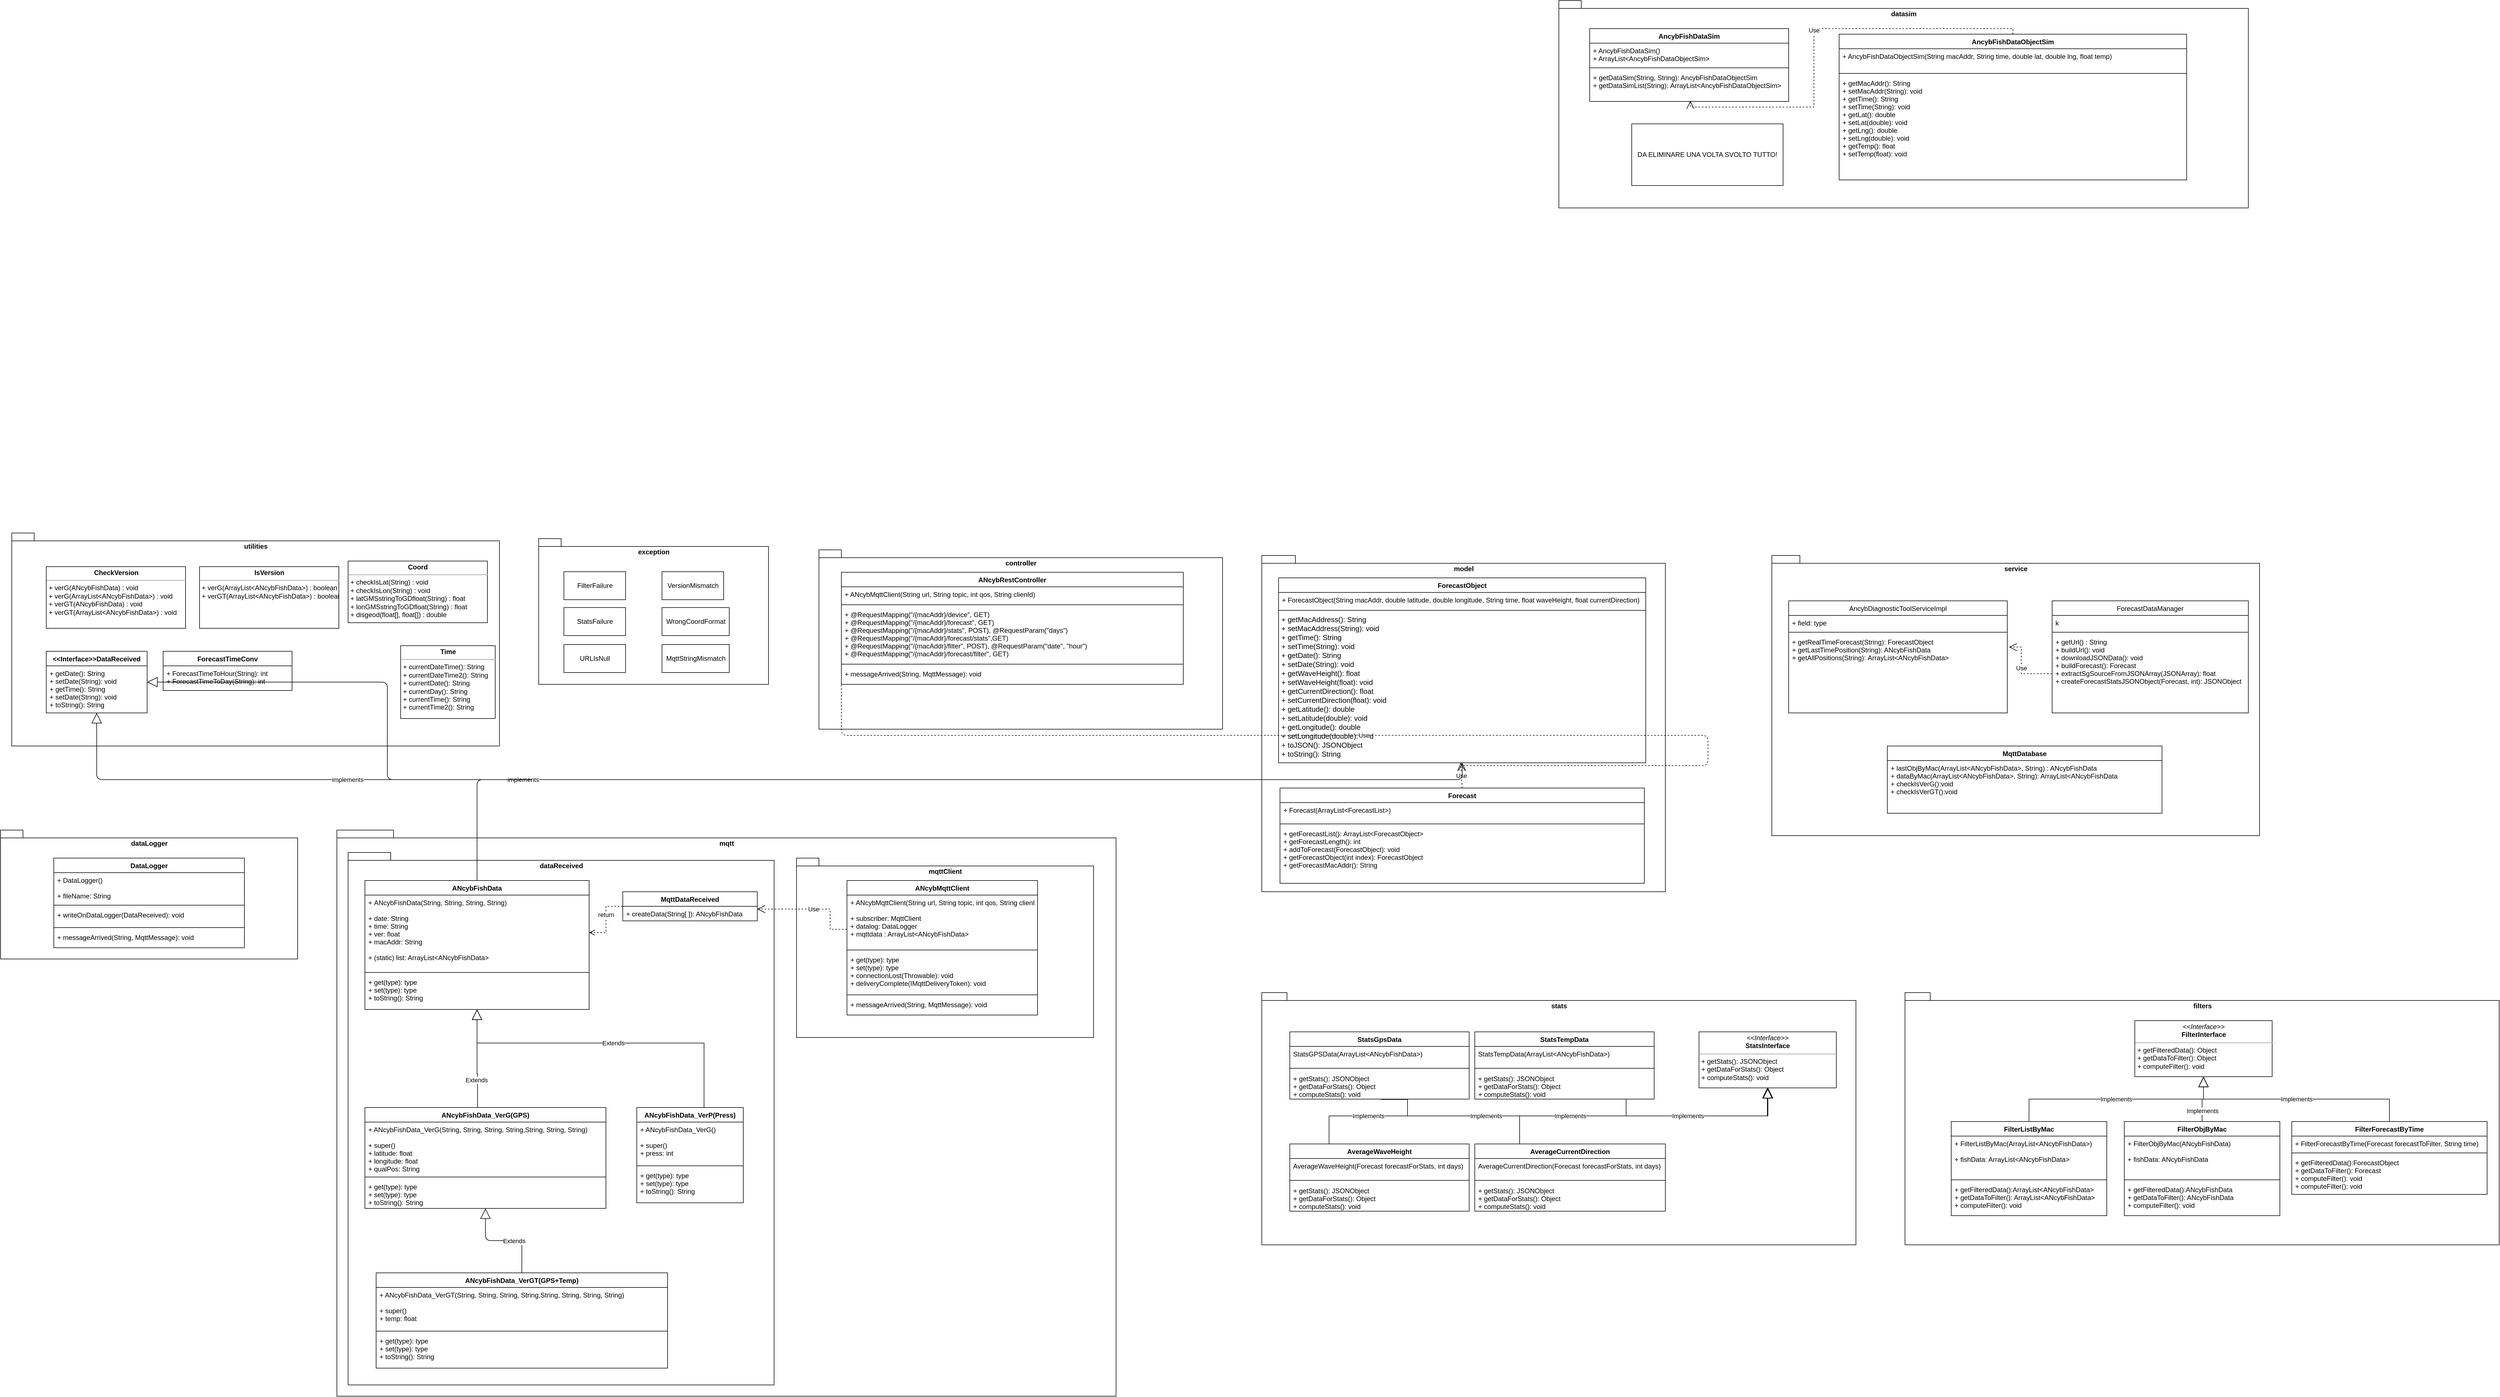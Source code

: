 <mxfile version="16.0.2" type="device"><diagram id="C5RBs43oDa-KdzZeNtuy" name="Page-1"><mxGraphModel dx="5112" dy="4218" grid="1" gridSize="10" guides="1" tooltips="1" connect="1" arrows="1" fold="1" page="1" pageScale="1" pageWidth="2336" pageHeight="1654" math="0" shadow="0"><root><mxCell id="WIyWlLk6GJQsqaUBKTNV-0"/><mxCell id="WIyWlLk6GJQsqaUBKTNV-1" parent="WIyWlLk6GJQsqaUBKTNV-0"/><mxCell id="9TTTzWUSUJf_JjZ-lox_-0" value="mqtt" style="shape=folder;fontStyle=1;spacingTop=10;tabWidth=40;tabHeight=14;tabPosition=left;html=1;align=center;verticalAlign=top;" vertex="1" parent="WIyWlLk6GJQsqaUBKTNV-1"><mxGeometry x="650" y="570" width="1390" height="1010" as="geometry"/></mxCell><mxCell id="3BHlE7sxE0ALU3HnH_fy-0" value="utilities" style="shape=folder;fontStyle=1;spacingTop=10;tabWidth=40;tabHeight=14;tabPosition=left;html=1;align=center;verticalAlign=top;" parent="WIyWlLk6GJQsqaUBKTNV-1" vertex="1"><mxGeometry x="70" y="40" width="870" height="380" as="geometry"/></mxCell><mxCell id="3BHlE7sxE0ALU3HnH_fy-8" value="dataReceived" style="shape=folder;fontStyle=1;spacingTop=10;tabWidth=40;tabHeight=14;tabPosition=left;html=1;align=center;verticalAlign=top;" parent="WIyWlLk6GJQsqaUBKTNV-1" vertex="1"><mxGeometry x="670" y="610" width="760" height="950" as="geometry"/></mxCell><mxCell id="3BHlE7sxE0ALU3HnH_fy-9" value="ANcybFishData_VerG(GPS)" style="swimlane;fontStyle=1;align=center;verticalAlign=top;childLayout=stackLayout;horizontal=1;startSize=26;horizontalStack=0;resizeParent=1;resizeParentMax=0;resizeLast=0;collapsible=1;marginBottom=0;" parent="WIyWlLk6GJQsqaUBKTNV-1" vertex="1"><mxGeometry x="700" y="1065" width="430" height="180" as="geometry"/></mxCell><mxCell id="3BHlE7sxE0ALU3HnH_fy-10" value="+ ANcybFishData_VerG(String, String, String, String,String, String, String)&#10;&#10;+ super()&#10;+ latitude: float&#10;+ longitude: float&#10;+ qualPos: String" style="text;strokeColor=none;fillColor=none;align=left;verticalAlign=top;spacingLeft=4;spacingRight=4;overflow=hidden;rotatable=0;points=[[0,0.5],[1,0.5]];portConstraint=eastwest;" parent="3BHlE7sxE0ALU3HnH_fy-9" vertex="1"><mxGeometry y="26" width="430" height="94" as="geometry"/></mxCell><mxCell id="3BHlE7sxE0ALU3HnH_fy-11" value="" style="line;strokeWidth=1;fillColor=none;align=left;verticalAlign=middle;spacingTop=-1;spacingLeft=3;spacingRight=3;rotatable=0;labelPosition=right;points=[];portConstraint=eastwest;" parent="3BHlE7sxE0ALU3HnH_fy-9" vertex="1"><mxGeometry y="120" width="430" height="8" as="geometry"/></mxCell><mxCell id="3BHlE7sxE0ALU3HnH_fy-12" value="+ get(type): type&#10;+ set(type): type&#10;+ toString(): String" style="text;strokeColor=none;fillColor=none;align=left;verticalAlign=top;spacingLeft=4;spacingRight=4;overflow=hidden;rotatable=0;points=[[0,0.5],[1,0.5]];portConstraint=eastwest;" parent="3BHlE7sxE0ALU3HnH_fy-9" vertex="1"><mxGeometry y="128" width="430" height="52" as="geometry"/></mxCell><mxCell id="3BHlE7sxE0ALU3HnH_fy-20" value="Extends" style="endArrow=block;endSize=16;endFill=0;html=1;rounded=0;exitX=0.5;exitY=0;exitDx=0;exitDy=0;edgeStyle=orthogonalEdgeStyle;" parent="WIyWlLk6GJQsqaUBKTNV-1" source="3BHlE7sxE0ALU3HnH_fy-9" target="3BHlE7sxE0ALU3HnH_fy-15" edge="1"><mxGeometry x="-0.337" y="2" width="160" relative="1" as="geometry"><mxPoint x="960" y="830" as="sourcePoint"/><mxPoint x="1120" y="830" as="targetPoint"/><mxPoint as="offset"/><Array as="points"><mxPoint x="901" y="1005"/><mxPoint x="900" y="1005"/></Array></mxGeometry></mxCell><mxCell id="3BHlE7sxE0ALU3HnH_fy-21" value="ANcybFishData_VerP(Press)" style="swimlane;fontStyle=1;align=center;verticalAlign=top;childLayout=stackLayout;horizontal=1;startSize=26;horizontalStack=0;resizeParent=1;resizeParentMax=0;resizeLast=0;collapsible=1;marginBottom=0;" parent="WIyWlLk6GJQsqaUBKTNV-1" vertex="1"><mxGeometry x="1185" y="1065" width="190" height="170" as="geometry"/></mxCell><mxCell id="3BHlE7sxE0ALU3HnH_fy-22" value="+ ANcybFishData_VerG()&#10;&#10;+ super()&#10;+ press: int" style="text;strokeColor=none;fillColor=none;align=left;verticalAlign=top;spacingLeft=4;spacingRight=4;overflow=hidden;rotatable=0;points=[[0,0.5],[1,0.5]];portConstraint=eastwest;" parent="3BHlE7sxE0ALU3HnH_fy-21" vertex="1"><mxGeometry y="26" width="190" height="74" as="geometry"/></mxCell><mxCell id="3BHlE7sxE0ALU3HnH_fy-23" value="" style="line;strokeWidth=1;fillColor=none;align=left;verticalAlign=middle;spacingTop=-1;spacingLeft=3;spacingRight=3;rotatable=0;labelPosition=right;points=[];portConstraint=eastwest;" parent="3BHlE7sxE0ALU3HnH_fy-21" vertex="1"><mxGeometry y="100" width="190" height="8" as="geometry"/></mxCell><mxCell id="3BHlE7sxE0ALU3HnH_fy-24" value="+ get(type): type&#10;+ set(type): type&#10;+ toString(): String" style="text;strokeColor=none;fillColor=none;align=left;verticalAlign=top;spacingLeft=4;spacingRight=4;overflow=hidden;rotatable=0;points=[[0,0.5],[1,0.5]];portConstraint=eastwest;" parent="3BHlE7sxE0ALU3HnH_fy-21" vertex="1"><mxGeometry y="108" width="190" height="62" as="geometry"/></mxCell><mxCell id="3BHlE7sxE0ALU3HnH_fy-26" value="mqttClient" style="shape=folder;fontStyle=1;spacingTop=10;tabWidth=40;tabHeight=14;tabPosition=left;html=1;align=center;verticalAlign=top;" parent="WIyWlLk6GJQsqaUBKTNV-1" vertex="1"><mxGeometry x="1470" y="620" width="530" height="320" as="geometry"/></mxCell><mxCell id="3BHlE7sxE0ALU3HnH_fy-27" value="ANcybMqttClient" style="swimlane;fontStyle=1;align=center;verticalAlign=top;childLayout=stackLayout;horizontal=1;startSize=26;horizontalStack=0;resizeParent=1;resizeParentMax=0;resizeLast=0;collapsible=1;marginBottom=0;" parent="WIyWlLk6GJQsqaUBKTNV-1" vertex="1"><mxGeometry x="1560" y="660" width="340" height="240" as="geometry"/></mxCell><mxCell id="3BHlE7sxE0ALU3HnH_fy-91" value="+ ANcybMqttClient(String url, String topic, int qos, String clienId)" style="text;strokeColor=none;fillColor=none;align=left;verticalAlign=top;spacingLeft=4;spacingRight=4;overflow=hidden;rotatable=0;points=[[0,0.5],[1,0.5]];portConstraint=eastwest;" parent="3BHlE7sxE0ALU3HnH_fy-27" vertex="1"><mxGeometry y="26" width="340" height="28" as="geometry"/></mxCell><mxCell id="3BHlE7sxE0ALU3HnH_fy-28" value="+ subscriber: MqttClient&#10;+ datalog: DataLogger&#10;+ mqttdata : ArrayList&lt;ANcybFishData&gt;" style="text;strokeColor=none;fillColor=none;align=left;verticalAlign=top;spacingLeft=4;spacingRight=4;overflow=hidden;rotatable=0;points=[[0,0.5],[1,0.5]];portConstraint=eastwest;" parent="3BHlE7sxE0ALU3HnH_fy-27" vertex="1"><mxGeometry y="54" width="340" height="66" as="geometry"/></mxCell><mxCell id="3BHlE7sxE0ALU3HnH_fy-29" value="" style="line;strokeWidth=1;fillColor=none;align=left;verticalAlign=middle;spacingTop=-1;spacingLeft=3;spacingRight=3;rotatable=0;labelPosition=right;points=[];portConstraint=eastwest;" parent="3BHlE7sxE0ALU3HnH_fy-27" vertex="1"><mxGeometry y="120" width="340" height="8" as="geometry"/></mxCell><mxCell id="3BHlE7sxE0ALU3HnH_fy-30" value="+ get(type): type&#10;+ set(type): type&#10;+ connectionLost(Throwable): void&#10;+ deliveryComplete(IMqttDeliveryToken): void" style="text;strokeColor=none;fillColor=none;align=left;verticalAlign=top;spacingLeft=4;spacingRight=4;overflow=hidden;rotatable=0;points=[[0,0.5],[1,0.5]];portConstraint=eastwest;" parent="3BHlE7sxE0ALU3HnH_fy-27" vertex="1"><mxGeometry y="128" width="340" height="72" as="geometry"/></mxCell><mxCell id="3BHlE7sxE0ALU3HnH_fy-89" value="" style="line;strokeWidth=1;fillColor=none;align=left;verticalAlign=middle;spacingTop=-1;spacingLeft=3;spacingRight=3;rotatable=0;labelPosition=right;points=[];portConstraint=eastwest;" parent="3BHlE7sxE0ALU3HnH_fy-27" vertex="1"><mxGeometry y="200" width="340" height="8" as="geometry"/></mxCell><mxCell id="3BHlE7sxE0ALU3HnH_fy-88" value="+ messageArrived(String, MqttMessage): void" style="text;strokeColor=none;fillColor=none;align=left;verticalAlign=top;spacingLeft=4;spacingRight=4;overflow=hidden;rotatable=0;points=[[0,0.5],[1,0.5]];portConstraint=eastwest;" parent="3BHlE7sxE0ALU3HnH_fy-27" vertex="1"><mxGeometry y="208" width="340" height="32" as="geometry"/></mxCell><mxCell id="3BHlE7sxE0ALU3HnH_fy-41" value="Extends" style="endArrow=block;endSize=16;endFill=0;html=1;rounded=0;exitX=0.5;exitY=0;exitDx=0;exitDy=0;edgeStyle=orthogonalEdgeStyle;jumpStyle=none;" parent="WIyWlLk6GJQsqaUBKTNV-1" source="3BHlE7sxE0ALU3HnH_fy-21" target="3BHlE7sxE0ALU3HnH_fy-15" edge="1"><mxGeometry width="160" relative="1" as="geometry"><mxPoint x="780" y="880" as="sourcePoint"/><mxPoint x="770" y="700" as="targetPoint"/><mxPoint as="offset"/><Array as="points"><mxPoint x="1305" y="950"/><mxPoint x="900" y="950"/></Array></mxGeometry></mxCell><mxCell id="3BHlE7sxE0ALU3HnH_fy-51" value="MqttDataReceived" style="swimlane;fontStyle=1;align=center;verticalAlign=top;childLayout=stackLayout;horizontal=1;startSize=26;horizontalStack=0;resizeParent=1;resizeParentMax=0;resizeLast=0;collapsible=1;marginBottom=0;" parent="WIyWlLk6GJQsqaUBKTNV-1" vertex="1"><mxGeometry x="1160" y="680" width="240" height="52" as="geometry"/></mxCell><mxCell id="3BHlE7sxE0ALU3HnH_fy-54" value="+ createData(String[ ]): ANcybFishData" style="text;strokeColor=none;fillColor=none;align=left;verticalAlign=top;spacingLeft=4;spacingRight=4;overflow=hidden;rotatable=0;points=[[0,0.5],[1,0.5]];portConstraint=eastwest;" parent="3BHlE7sxE0ALU3HnH_fy-51" vertex="1"><mxGeometry y="26" width="240" height="26" as="geometry"/></mxCell><mxCell id="3BHlE7sxE0ALU3HnH_fy-64" value="return" style="html=1;verticalAlign=bottom;endArrow=open;dashed=1;endSize=8;rounded=0;jumpStyle=none;exitX=0;exitY=0.5;exitDx=0;exitDy=0;edgeStyle=orthogonalEdgeStyle;entryX=1;entryY=0.5;entryDx=0;entryDy=0;" parent="WIyWlLk6GJQsqaUBKTNV-1" source="3BHlE7sxE0ALU3HnH_fy-51" target="3BHlE7sxE0ALU3HnH_fy-16" edge="1"><mxGeometry relative="1" as="geometry"><mxPoint x="1150" y="738" as="sourcePoint"/><mxPoint x="960" y="1060" as="targetPoint"/></mxGeometry></mxCell><mxCell id="3BHlE7sxE0ALU3HnH_fy-66" value="Use" style="endArrow=open;endSize=12;dashed=1;html=1;rounded=0;jumpStyle=none;exitX=0;exitY=0.5;exitDx=0;exitDy=0;edgeStyle=orthogonalEdgeStyle;" parent="WIyWlLk6GJQsqaUBKTNV-1" source="3BHlE7sxE0ALU3HnH_fy-28" target="3BHlE7sxE0ALU3HnH_fy-51" edge="1"><mxGeometry x="-0.02" width="160" relative="1" as="geometry"><mxPoint x="1320" y="780" as="sourcePoint"/><mxPoint x="1540" y="710" as="targetPoint"/><Array as="points"><mxPoint x="1530" y="747"/><mxPoint x="1530" y="711"/></Array><mxPoint as="offset"/></mxGeometry></mxCell><mxCell id="3BHlE7sxE0ALU3HnH_fy-90" value="dataLogger" style="shape=folder;fontStyle=1;spacingTop=10;tabWidth=40;tabHeight=14;tabPosition=left;html=1;align=center;verticalAlign=top;" parent="WIyWlLk6GJQsqaUBKTNV-1" vertex="1"><mxGeometry x="50" y="570" width="530" height="230" as="geometry"/></mxCell><mxCell id="3BHlE7sxE0ALU3HnH_fy-95" value="exception" style="shape=folder;fontStyle=1;spacingTop=10;tabWidth=40;tabHeight=14;tabPosition=left;html=1;align=center;verticalAlign=top;" parent="WIyWlLk6GJQsqaUBKTNV-1" vertex="1"><mxGeometry x="1010" y="50" width="410" height="260" as="geometry"/></mxCell><mxCell id="3BHlE7sxE0ALU3HnH_fy-96" value="DataLogger" style="swimlane;fontStyle=1;align=center;verticalAlign=top;childLayout=stackLayout;horizontal=1;startSize=26;horizontalStack=0;resizeParent=1;resizeParentMax=0;resizeLast=0;collapsible=1;marginBottom=0;" parent="WIyWlLk6GJQsqaUBKTNV-1" vertex="1"><mxGeometry x="145" y="620" width="340" height="160" as="geometry"/></mxCell><mxCell id="3BHlE7sxE0ALU3HnH_fy-97" value="+ DataLogger()&#10;&#10;+ fileName: String" style="text;strokeColor=none;fillColor=none;align=left;verticalAlign=top;spacingLeft=4;spacingRight=4;overflow=hidden;rotatable=0;points=[[0,0.5],[1,0.5]];portConstraint=eastwest;" parent="3BHlE7sxE0ALU3HnH_fy-96" vertex="1"><mxGeometry y="26" width="340" height="54" as="geometry"/></mxCell><mxCell id="3BHlE7sxE0ALU3HnH_fy-103" value="" style="line;strokeWidth=1;fillColor=none;align=left;verticalAlign=middle;spacingTop=-1;spacingLeft=3;spacingRight=3;rotatable=0;labelPosition=right;points=[];portConstraint=eastwest;" parent="3BHlE7sxE0ALU3HnH_fy-96" vertex="1"><mxGeometry y="80" width="340" height="8" as="geometry"/></mxCell><mxCell id="3BHlE7sxE0ALU3HnH_fy-100" value="+ writeOnDataLogger(DataReceived): void" style="text;strokeColor=none;fillColor=none;align=left;verticalAlign=top;spacingLeft=4;spacingRight=4;overflow=hidden;rotatable=0;points=[[0,0.5],[1,0.5]];portConstraint=eastwest;" parent="3BHlE7sxE0ALU3HnH_fy-96" vertex="1"><mxGeometry y="88" width="340" height="32" as="geometry"/></mxCell><mxCell id="3BHlE7sxE0ALU3HnH_fy-101" value="" style="line;strokeWidth=1;fillColor=none;align=left;verticalAlign=middle;spacingTop=-1;spacingLeft=3;spacingRight=3;rotatable=0;labelPosition=right;points=[];portConstraint=eastwest;" parent="3BHlE7sxE0ALU3HnH_fy-96" vertex="1"><mxGeometry y="120" width="340" height="8" as="geometry"/></mxCell><mxCell id="3BHlE7sxE0ALU3HnH_fy-102" value="+ messageArrived(String, MqttMessage): void" style="text;strokeColor=none;fillColor=none;align=left;verticalAlign=top;spacingLeft=4;spacingRight=4;overflow=hidden;rotatable=0;points=[[0,0.5],[1,0.5]];portConstraint=eastwest;" parent="3BHlE7sxE0ALU3HnH_fy-96" vertex="1"><mxGeometry y="128" width="340" height="32" as="geometry"/></mxCell><mxCell id="3BHlE7sxE0ALU3HnH_fy-113" value="controller" style="shape=folder;fontStyle=1;spacingTop=10;tabWidth=40;tabHeight=14;tabPosition=left;html=1;align=center;verticalAlign=top;" parent="WIyWlLk6GJQsqaUBKTNV-1" vertex="1"><mxGeometry x="1510" y="70" width="720" height="320" as="geometry"/></mxCell><mxCell id="3BHlE7sxE0ALU3HnH_fy-114" value="model" style="shape=folder;fontStyle=1;spacingTop=10;tabWidth=40;tabHeight=14;tabPosition=left;html=1;align=center;verticalAlign=top;" parent="WIyWlLk6GJQsqaUBKTNV-1" vertex="1"><mxGeometry x="2300" y="80" width="720" height="600" as="geometry"/></mxCell><mxCell id="3BHlE7sxE0ALU3HnH_fy-36" value="ANcybFishData_VerGT(GPS+Temp)" style="swimlane;fontStyle=1;align=center;verticalAlign=top;childLayout=stackLayout;horizontal=1;startSize=26;horizontalStack=0;resizeParent=1;resizeParentMax=0;resizeLast=0;collapsible=1;marginBottom=0;" parent="WIyWlLk6GJQsqaUBKTNV-1" vertex="1"><mxGeometry x="720" y="1360" width="520" height="170" as="geometry"/></mxCell><mxCell id="3BHlE7sxE0ALU3HnH_fy-37" value="+ ANcybFishData_VerGT(String, String, String, String,String, String, String, String)&#10;&#10;+ super()&#10;+ temp: float" style="text;strokeColor=none;fillColor=none;align=left;verticalAlign=top;spacingLeft=4;spacingRight=4;overflow=hidden;rotatable=0;points=[[0,0.5],[1,0.5]];portConstraint=eastwest;" parent="3BHlE7sxE0ALU3HnH_fy-36" vertex="1"><mxGeometry y="26" width="520" height="74" as="geometry"/></mxCell><mxCell id="3BHlE7sxE0ALU3HnH_fy-38" value="" style="line;strokeWidth=1;fillColor=none;align=left;verticalAlign=middle;spacingTop=-1;spacingLeft=3;spacingRight=3;rotatable=0;labelPosition=right;points=[];portConstraint=eastwest;" parent="3BHlE7sxE0ALU3HnH_fy-36" vertex="1"><mxGeometry y="100" width="520" height="8" as="geometry"/></mxCell><mxCell id="3BHlE7sxE0ALU3HnH_fy-39" value="+ get(type): type&#10;+ set(type): type&#10;+ toString(): String" style="text;strokeColor=none;fillColor=none;align=left;verticalAlign=top;spacingLeft=4;spacingRight=4;overflow=hidden;rotatable=0;points=[[0,0.5],[1,0.5]];portConstraint=eastwest;" parent="3BHlE7sxE0ALU3HnH_fy-36" vertex="1"><mxGeometry y="108" width="520" height="62" as="geometry"/></mxCell><mxCell id="isNRoNqo-K9MIMpgRt4Y-5" value="Extends" style="endArrow=block;endSize=16;endFill=0;html=1;rounded=1;sketch=0;exitX=0.5;exitY=0;exitDx=0;exitDy=0;edgeStyle=orthogonalEdgeStyle;" parent="WIyWlLk6GJQsqaUBKTNV-1" source="3BHlE7sxE0ALU3HnH_fy-36" target="3BHlE7sxE0ALU3HnH_fy-9" edge="1"><mxGeometry x="-0.2" width="160" relative="1" as="geometry"><mxPoint x="1250" y="1440" as="sourcePoint"/><mxPoint x="780" y="1320" as="targetPoint"/><mxPoint as="offset"/></mxGeometry></mxCell><mxCell id="isNRoNqo-K9MIMpgRt4Y-6" value="ANcybRestController" style="swimlane;fontStyle=1;align=center;verticalAlign=top;childLayout=stackLayout;horizontal=1;startSize=26;horizontalStack=0;resizeParent=1;resizeParentMax=0;resizeLast=0;collapsible=1;marginBottom=0;" parent="WIyWlLk6GJQsqaUBKTNV-1" vertex="1"><mxGeometry x="1550" y="110" width="610" height="200" as="geometry"/></mxCell><mxCell id="isNRoNqo-K9MIMpgRt4Y-7" value="+ ANcybMqttClient(String url, String topic, int qos, String clienId)" style="text;strokeColor=none;fillColor=none;align=left;verticalAlign=top;spacingLeft=4;spacingRight=4;overflow=hidden;rotatable=0;points=[[0,0.5],[1,0.5]];portConstraint=eastwest;" parent="isNRoNqo-K9MIMpgRt4Y-6" vertex="1"><mxGeometry y="26" width="610" height="28" as="geometry"/></mxCell><mxCell id="isNRoNqo-K9MIMpgRt4Y-9" value="" style="line;strokeWidth=1;fillColor=none;align=left;verticalAlign=middle;spacingTop=-1;spacingLeft=3;spacingRight=3;rotatable=0;labelPosition=right;points=[];portConstraint=eastwest;" parent="isNRoNqo-K9MIMpgRt4Y-6" vertex="1"><mxGeometry y="54" width="610" height="8" as="geometry"/></mxCell><mxCell id="isNRoNqo-K9MIMpgRt4Y-10" value="+ @RequestMapping(&quot;/{macAddr}/device&quot;, GET) &#10;+ @RequestMapping(&quot;/{macAddr}/forecast&quot;, GET)&#10;+ @RequestMapping(&quot;/{macAddr}/stats&quot;, POST), @RequestParam(&quot;days&quot;)&#10;+ @RequestMapping(&quot;/{macAddr}/forecast/stats&quot;,GET)&#10;+ @RequestMapping(&quot;/{macAddr}/filter&quot;, POST), @RequestParam(&quot;date&quot;, &quot;hour&quot;)&#10;+ @RequestMapping(&quot;/{macAddr}/forecast/filter&quot;, GET)" style="text;strokeColor=none;fillColor=none;align=left;verticalAlign=top;spacingLeft=4;spacingRight=4;overflow=hidden;rotatable=0;points=[[0,0.5],[1,0.5]];portConstraint=eastwest;" parent="isNRoNqo-K9MIMpgRt4Y-6" vertex="1"><mxGeometry y="62" width="610" height="98" as="geometry"/></mxCell><mxCell id="isNRoNqo-K9MIMpgRt4Y-11" value="" style="line;strokeWidth=1;fillColor=none;align=left;verticalAlign=middle;spacingTop=-1;spacingLeft=3;spacingRight=3;rotatable=0;labelPosition=right;points=[];portConstraint=eastwest;" parent="isNRoNqo-K9MIMpgRt4Y-6" vertex="1"><mxGeometry y="160" width="610" height="8" as="geometry"/></mxCell><mxCell id="isNRoNqo-K9MIMpgRt4Y-12" value="+ messageArrived(String, MqttMessage): void" style="text;strokeColor=none;fillColor=none;align=left;verticalAlign=top;spacingLeft=4;spacingRight=4;overflow=hidden;rotatable=0;points=[[0,0.5],[1,0.5]];portConstraint=eastwest;" parent="isNRoNqo-K9MIMpgRt4Y-6" vertex="1"><mxGeometry y="168" width="610" height="32" as="geometry"/></mxCell><mxCell id="isNRoNqo-K9MIMpgRt4Y-15" value="ForecastObject" style="swimlane;fontStyle=1;align=center;verticalAlign=top;childLayout=stackLayout;horizontal=1;startSize=26;horizontalStack=0;resizeParent=1;resizeParentMax=0;resizeLast=0;collapsible=1;marginBottom=0;" parent="WIyWlLk6GJQsqaUBKTNV-1" vertex="1"><mxGeometry x="2330" y="120" width="655" height="330" as="geometry"/></mxCell><mxCell id="isNRoNqo-K9MIMpgRt4Y-16" value="+ ForecastObject(String macAddr, double latitude, double longitude, String time, float waveHeight, float currentDirection)" style="text;strokeColor=none;fillColor=none;align=left;verticalAlign=top;spacingLeft=4;spacingRight=4;overflow=hidden;rotatable=0;points=[[0,0.5],[1,0.5]];portConstraint=eastwest;" parent="isNRoNqo-K9MIMpgRt4Y-15" vertex="1"><mxGeometry y="26" width="655" height="28" as="geometry"/></mxCell><mxCell id="isNRoNqo-K9MIMpgRt4Y-17" value="" style="line;strokeWidth=1;fillColor=none;align=left;verticalAlign=middle;spacingTop=-1;spacingLeft=3;spacingRight=3;rotatable=0;labelPosition=right;points=[];portConstraint=eastwest;" parent="isNRoNqo-K9MIMpgRt4Y-15" vertex="1"><mxGeometry y="54" width="655" height="8" as="geometry"/></mxCell><mxCell id="isNRoNqo-K9MIMpgRt4Y-18" value="+ getMacAddress(): String&#10;+ setMacAddress(String): void&#10;+ getTime(): String&#10;+ setTime(String): void&#10;+ getDate(): String&#10;+ setDate(String): void&#10;+ getWaveHeight(): float&#10;+ setWaveHeight(float): void&#10;+ getCurrentDirection(): float&#10;+ setCurrentDirection(float): void&#10;+ getLatitude(): double&#10;+ setLatitude(double): void&#10;+ getLongitude(): double&#10;+ setLongitude(double): void&#10;+ toJSON(): JSONObject&#10;+ toString(): String&#10;" style="text;strokeColor=none;fillColor=none;align=left;verticalAlign=top;spacingLeft=4;spacingRight=4;overflow=hidden;rotatable=0;points=[[0,0.5],[1,0.5]];portConstraint=eastwest;fontSize=13;spacing=1;spacingBottom=0;spacingTop=-1;" parent="isNRoNqo-K9MIMpgRt4Y-15" vertex="1"><mxGeometry y="62" width="655" height="268" as="geometry"/></mxCell><mxCell id="isNRoNqo-K9MIMpgRt4Y-29" value="Use" style="endArrow=open;endSize=12;dashed=1;html=1;rounded=1;sketch=0;exitX=0;exitY=0.5;exitDx=0;exitDy=0;edgeStyle=orthogonalEdgeStyle;" parent="WIyWlLk6GJQsqaUBKTNV-1" source="isNRoNqo-K9MIMpgRt4Y-10" target="isNRoNqo-K9MIMpgRt4Y-18" edge="1"><mxGeometry width="160" relative="1" as="geometry"><mxPoint x="2456" y="-70" as="sourcePoint"/><mxPoint x="2616" y="-70" as="targetPoint"/><Array as="points"><mxPoint x="3096" y="401"/><mxPoint x="3096" y="455"/></Array></mxGeometry></mxCell><mxCell id="isNRoNqo-K9MIMpgRt4Y-31" value="&lt;p style=&quot;margin: 0px ; margin-top: 4px ; text-align: center&quot;&gt;&lt;b&gt;CheckVersion&lt;/b&gt;&lt;br&gt;&lt;/p&gt;&lt;hr size=&quot;1&quot;&gt;&lt;p style=&quot;margin: 0px ; margin-left: 4px&quot;&gt;&lt;/p&gt;&lt;p style=&quot;margin: 0px ; margin-left: 4px&quot;&gt;+ verG(ANcybFishData) : void&lt;/p&gt;&lt;p style=&quot;margin: 0px ; margin-left: 4px&quot;&gt;+ verG(ArrayList&amp;lt;ANcybFishData&amp;gt;) : void&lt;/p&gt;&lt;p style=&quot;margin: 0px ; margin-left: 4px&quot;&gt;&lt;span&gt;+ verGT(ANcybFishData) : void&lt;/span&gt;&lt;/p&gt;&lt;p style=&quot;margin: 0px ; margin-left: 4px&quot;&gt;+ verGT(ArrayList&amp;lt;ANcybFishData&amp;gt;) : void&lt;/p&gt;" style="verticalAlign=top;align=left;overflow=fill;fontSize=12;fontFamily=Helvetica;html=1;rounded=0;sketch=0;" parent="WIyWlLk6GJQsqaUBKTNV-1" vertex="1"><mxGeometry x="131.5" y="100" width="248.5" height="110" as="geometry"/></mxCell><mxCell id="isNRoNqo-K9MIMpgRt4Y-34" value="Forecast" style="swimlane;fontStyle=1;align=center;verticalAlign=top;childLayout=stackLayout;horizontal=1;startSize=26;horizontalStack=0;resizeParent=1;resizeParentMax=0;resizeLast=0;collapsible=1;marginBottom=0;rounded=0;sketch=0;" parent="WIyWlLk6GJQsqaUBKTNV-1" vertex="1"><mxGeometry x="2332.5" y="495" width="650" height="170" as="geometry"/></mxCell><mxCell id="isNRoNqo-K9MIMpgRt4Y-35" value="+ Forecast(ArrayList&lt;ForecastList&gt;)&#10;" style="text;strokeColor=none;fillColor=none;align=left;verticalAlign=top;spacingLeft=4;spacingRight=4;overflow=hidden;rotatable=0;points=[[0,0.5],[1,0.5]];portConstraint=eastwest;rounded=0;sketch=0;" parent="isNRoNqo-K9MIMpgRt4Y-34" vertex="1"><mxGeometry y="26" width="650" height="34" as="geometry"/></mxCell><mxCell id="isNRoNqo-K9MIMpgRt4Y-36" value="" style="line;strokeWidth=1;fillColor=none;align=left;verticalAlign=middle;spacingTop=-1;spacingLeft=3;spacingRight=3;rotatable=0;labelPosition=right;points=[];portConstraint=eastwest;rounded=0;sketch=0;" parent="isNRoNqo-K9MIMpgRt4Y-34" vertex="1"><mxGeometry y="60" width="650" height="8" as="geometry"/></mxCell><mxCell id="isNRoNqo-K9MIMpgRt4Y-37" value="+ getForecastList(): ArrayList&lt;ForecastObject&gt;&#10;+ getForecastLength(): int&#10;+ addToForecast(ForecastObject): void&#10;+ getForecastObject(int index): ForecastObject&#10;+ getForecastMacAddr(): String" style="text;strokeColor=none;fillColor=none;align=left;verticalAlign=top;spacingLeft=4;spacingRight=4;overflow=hidden;rotatable=0;points=[[0,0.5],[1,0.5]];portConstraint=eastwest;rounded=0;sketch=0;" parent="isNRoNqo-K9MIMpgRt4Y-34" vertex="1"><mxGeometry y="68" width="650" height="102" as="geometry"/></mxCell><mxCell id="isNRoNqo-K9MIMpgRt4Y-38" value="filters" style="shape=folder;fontStyle=1;spacingTop=10;tabWidth=40;tabHeight=14;tabPosition=left;html=1;align=center;verticalAlign=top;" parent="WIyWlLk6GJQsqaUBKTNV-1" vertex="1"><mxGeometry x="3447.5" y="860" width="1060" height="450" as="geometry"/></mxCell><mxCell id="RA5aEVkmyOFDF_g9N0md-14" value="Extends" style="endArrow=block;endSize=16;endFill=0;html=1;rounded=1;sketch=0;edgeStyle=orthogonalEdgeStyle;entryX=0.5;entryY=1;entryDx=0;entryDy=0;exitX=0.551;exitY=0.018;exitDx=0;exitDy=0;exitPerimeter=0;" parent="WIyWlLk6GJQsqaUBKTNV-1" edge="1"><mxGeometry x="-0.345" width="160" relative="1" as="geometry"><mxPoint x="2476.73" y="1091.44" as="sourcePoint"/><mxPoint x="2975" y="1020" as="targetPoint"/><Array as="points"><mxPoint x="2742" y="1060"/><mxPoint x="2975" y="1060"/></Array><mxPoint as="offset"/></mxGeometry></mxCell><mxCell id="isNRoNqo-K9MIMpgRt4Y-41" value="stats" style="shape=folder;fontStyle=1;spacingTop=10;tabWidth=40;tabHeight=14;tabPosition=left;html=1;align=center;verticalAlign=top;" parent="WIyWlLk6GJQsqaUBKTNV-1" vertex="1"><mxGeometry x="2300" y="860" width="1060" height="450" as="geometry"/></mxCell><mxCell id="VaMENrB3MKc0odFTqjPw-0" value="service" style="shape=folder;fontStyle=1;spacingTop=10;tabWidth=40;tabHeight=14;tabPosition=left;html=1;align=center;verticalAlign=top;" parent="WIyWlLk6GJQsqaUBKTNV-1" vertex="1"><mxGeometry x="3210" y="80" width="870" height="500" as="geometry"/></mxCell><mxCell id="VaMENrB3MKc0odFTqjPw-6" value="Implements" style="endArrow=block;endSize=16;endFill=0;html=1;rounded=0;fontSize=13;edgeStyle=orthogonalEdgeStyle;elbow=vertical;" parent="WIyWlLk6GJQsqaUBKTNV-1" edge="1" target="9sARwrWTkd8ZfWDxSj1S-2"><mxGeometry x="0.037" width="160" relative="1" as="geometry"><mxPoint x="3495" y="-559" as="sourcePoint"/><mxPoint x="3455" y="-519" as="targetPoint"/><Array as="points"/><mxPoint as="offset"/></mxGeometry></mxCell><mxCell id="hj5ngC77WGNCJNdUPFqx-2" value="AncybDiagnosticToolServiceImpl" style="swimlane;fontStyle=0;align=center;verticalAlign=top;childLayout=stackLayout;horizontal=1;startSize=26;horizontalStack=0;resizeParent=1;resizeParentMax=0;resizeLast=0;collapsible=1;marginBottom=0;" parent="WIyWlLk6GJQsqaUBKTNV-1" vertex="1"><mxGeometry x="3240" y="161" width="390" height="200" as="geometry"/></mxCell><mxCell id="hj5ngC77WGNCJNdUPFqx-3" value="+ field: type" style="text;strokeColor=none;fillColor=none;align=left;verticalAlign=top;spacingLeft=4;spacingRight=4;overflow=hidden;rotatable=0;points=[[0,0.5],[1,0.5]];portConstraint=eastwest;" parent="hj5ngC77WGNCJNdUPFqx-2" vertex="1"><mxGeometry y="26" width="390" height="26" as="geometry"/></mxCell><mxCell id="hj5ngC77WGNCJNdUPFqx-4" value="" style="line;strokeWidth=1;fillColor=none;align=left;verticalAlign=middle;spacingTop=-1;spacingLeft=3;spacingRight=3;rotatable=0;labelPosition=right;points=[];portConstraint=eastwest;" parent="hj5ngC77WGNCJNdUPFqx-2" vertex="1"><mxGeometry y="52" width="390" height="8" as="geometry"/></mxCell><mxCell id="hj5ngC77WGNCJNdUPFqx-5" value="+ getRealTimeForecast(String): ForecastObject&#10;+ getLastTimePosition(String): ANcybFishData&#10;+ getAllPositions(String): ArrayList&lt;ANcybFishData&gt;" style="text;strokeColor=none;fillColor=none;align=left;verticalAlign=top;spacingLeft=4;spacingRight=4;overflow=hidden;rotatable=0;points=[[0,0.5],[1,0.5]];portConstraint=eastwest;" parent="hj5ngC77WGNCJNdUPFqx-2" vertex="1"><mxGeometry y="60" width="390" height="140" as="geometry"/></mxCell><mxCell id="9sARwrWTkd8ZfWDxSj1S-2" value="&lt;&lt;Interface&gt;&gt; AncybDiagnosticToolService" style="swimlane;fontStyle=1;align=center;verticalAlign=top;childLayout=stackLayout;horizontal=1;startSize=26;horizontalStack=0;resizeParent=1;resizeParentMax=0;resizeLast=0;collapsible=1;marginBottom=0;" parent="WIyWlLk6GJQsqaUBKTNV-1" vertex="1"><mxGeometry x="3550" y="-809" width="300" height="126" as="geometry"/></mxCell><mxCell id="9sARwrWTkd8ZfWDxSj1S-5" value="+ getRealTimeForecast(String): ForecastObject&#10;+ getLastTimePosition(String): ANcybFishData&#10;+ getAllPositions(String): ArrayList&lt;ANcybFishData&gt;&#10; " style="text;strokeColor=none;fillColor=none;align=left;verticalAlign=top;spacingLeft=4;spacingRight=4;overflow=hidden;rotatable=0;points=[[0,0.5],[1,0.5]];portConstraint=eastwest;" parent="9sARwrWTkd8ZfWDxSj1S-2" vertex="1"><mxGeometry y="26" width="300" height="100" as="geometry"/></mxCell><mxCell id="9sARwrWTkd8ZfWDxSj1S-6" value="ForecastDataManager" style="swimlane;fontStyle=0;align=center;verticalAlign=top;childLayout=stackLayout;horizontal=1;startSize=26;horizontalStack=0;resizeParent=1;resizeParentMax=0;resizeLast=0;collapsible=1;marginBottom=0;" parent="WIyWlLk6GJQsqaUBKTNV-1" vertex="1"><mxGeometry x="3710" y="161" width="350" height="200" as="geometry"/></mxCell><mxCell id="9sARwrWTkd8ZfWDxSj1S-7" value="k" style="text;strokeColor=none;fillColor=none;align=left;verticalAlign=top;spacingLeft=4;spacingRight=4;overflow=hidden;rotatable=0;points=[[0,0.5],[1,0.5]];portConstraint=eastwest;" parent="9sARwrWTkd8ZfWDxSj1S-6" vertex="1"><mxGeometry y="26" width="350" height="26" as="geometry"/></mxCell><mxCell id="9sARwrWTkd8ZfWDxSj1S-8" value="" style="line;strokeWidth=1;fillColor=none;align=left;verticalAlign=middle;spacingTop=-1;spacingLeft=3;spacingRight=3;rotatable=0;labelPosition=right;points=[];portConstraint=eastwest;" parent="9sARwrWTkd8ZfWDxSj1S-6" vertex="1"><mxGeometry y="52" width="350" height="8" as="geometry"/></mxCell><mxCell id="9sARwrWTkd8ZfWDxSj1S-9" value="+ getUrl() : String&#10;+ buildUrl(): void&#10;+ downloadJSONData(): void&#10;+ buildForecast(): Forecast&#10;+ extractSgSourceFromJSONArray(JSONArray): float&#10;+ createForecastStatsJSONObject(Forecast, int): JSONObject" style="text;strokeColor=none;fillColor=none;align=left;verticalAlign=top;spacingLeft=4;spacingRight=4;overflow=hidden;rotatable=0;points=[[0,0.5],[1,0.5]];portConstraint=eastwest;" parent="9sARwrWTkd8ZfWDxSj1S-6" vertex="1"><mxGeometry y="60" width="350" height="140" as="geometry"/></mxCell><mxCell id="9sARwrWTkd8ZfWDxSj1S-10" value="Use" style="endArrow=open;endSize=12;dashed=1;html=1;rounded=0;entryX=1.008;entryY=0.161;entryDx=0;entryDy=0;entryPerimeter=0;edgeStyle=orthogonalEdgeStyle;" parent="WIyWlLk6GJQsqaUBKTNV-1" source="9sARwrWTkd8ZfWDxSj1S-9" target="hj5ngC77WGNCJNdUPFqx-5" edge="1"><mxGeometry x="0.055" width="160" relative="1" as="geometry"><mxPoint x="3865" y="171" as="sourcePoint"/><mxPoint x="3590" y="331" as="targetPoint"/><Array as="points"><mxPoint x="3655" y="291"/><mxPoint x="3655" y="243"/></Array><mxPoint as="offset"/></mxGeometry></mxCell><mxCell id="9sARwrWTkd8ZfWDxSj1S-17" value="datasim" style="shape=folder;fontStyle=1;spacingTop=10;tabWidth=40;tabHeight=14;tabPosition=left;html=1;align=center;verticalAlign=top;" parent="WIyWlLk6GJQsqaUBKTNV-1" vertex="1"><mxGeometry x="2830" y="-910" width="1230" height="370" as="geometry"/></mxCell><mxCell id="9sARwrWTkd8ZfWDxSj1S-13" value="AncybFishDataSim" style="swimlane;fontStyle=1;align=center;verticalAlign=top;childLayout=stackLayout;horizontal=1;startSize=26;horizontalStack=0;resizeParent=1;resizeParentMax=0;resizeLast=0;collapsible=1;marginBottom=0;" parent="WIyWlLk6GJQsqaUBKTNV-1" vertex="1"><mxGeometry x="2885" y="-860" width="355" height="130" as="geometry"/></mxCell><mxCell id="9sARwrWTkd8ZfWDxSj1S-14" value="+ AncybFishDataSim()&#10;+ ArrayList&lt;AncybFishDataObjectSim&gt;" style="text;strokeColor=none;fillColor=none;align=left;verticalAlign=top;spacingLeft=4;spacingRight=4;overflow=hidden;rotatable=0;points=[[0,0.5],[1,0.5]];portConstraint=eastwest;" parent="9sARwrWTkd8ZfWDxSj1S-13" vertex="1"><mxGeometry y="26" width="355" height="40" as="geometry"/></mxCell><mxCell id="9sARwrWTkd8ZfWDxSj1S-15" value="" style="line;strokeWidth=1;fillColor=none;align=left;verticalAlign=middle;spacingTop=-1;spacingLeft=3;spacingRight=3;rotatable=0;labelPosition=right;points=[];portConstraint=eastwest;" parent="9sARwrWTkd8ZfWDxSj1S-13" vertex="1"><mxGeometry y="66" width="355" height="8" as="geometry"/></mxCell><mxCell id="9sARwrWTkd8ZfWDxSj1S-16" value="+ getDataSim(String, String): AncybFishDataObjectSim&#10;+ getDataSimList(String): ArrayList&lt;AncybFishDataObjectSim&gt;" style="text;strokeColor=none;fillColor=none;align=left;verticalAlign=top;spacingLeft=4;spacingRight=4;overflow=hidden;rotatable=0;points=[[0,0.5],[1,0.5]];portConstraint=eastwest;" parent="9sARwrWTkd8ZfWDxSj1S-13" vertex="1"><mxGeometry y="74" width="355" height="56" as="geometry"/></mxCell><mxCell id="9sARwrWTkd8ZfWDxSj1S-21" value="AncybFishDataObjectSim" style="swimlane;fontStyle=1;align=center;verticalAlign=top;childLayout=stackLayout;horizontal=1;startSize=26;horizontalStack=0;resizeParent=1;resizeParentMax=0;resizeLast=0;collapsible=1;marginBottom=0;" parent="WIyWlLk6GJQsqaUBKTNV-1" vertex="1"><mxGeometry x="3330" y="-850" width="620" height="260" as="geometry"/></mxCell><mxCell id="9sARwrWTkd8ZfWDxSj1S-22" value="+ AncybFishDataObjectSim(String macAddr, String time, double lat, double lng, float temp)" style="text;strokeColor=none;fillColor=none;align=left;verticalAlign=top;spacingLeft=4;spacingRight=4;overflow=hidden;rotatable=0;points=[[0,0.5],[1,0.5]];portConstraint=eastwest;" parent="9sARwrWTkd8ZfWDxSj1S-21" vertex="1"><mxGeometry y="26" width="620" height="40" as="geometry"/></mxCell><mxCell id="9sARwrWTkd8ZfWDxSj1S-23" value="" style="line;strokeWidth=1;fillColor=none;align=left;verticalAlign=middle;spacingTop=-1;spacingLeft=3;spacingRight=3;rotatable=0;labelPosition=right;points=[];portConstraint=eastwest;" parent="9sARwrWTkd8ZfWDxSj1S-21" vertex="1"><mxGeometry y="66" width="620" height="8" as="geometry"/></mxCell><mxCell id="9sARwrWTkd8ZfWDxSj1S-24" value="+ getMacAddr(): String&#10;+ setMacAddr(String): void&#10;+ getTime(): String&#10;+ setTime(String): void&#10;+ getLat(): double&#10;+ setLat(double): void&#10;+ getLng(): double&#10;+ setLng(double): void&#10;+ getTemp(): float&#10;+ setTemp(float): void&#10;&#10;" style="text;strokeColor=none;fillColor=none;align=left;verticalAlign=top;spacingLeft=4;spacingRight=4;overflow=hidden;rotatable=0;points=[[0,0.5],[1,0.5]];portConstraint=eastwest;" parent="9sARwrWTkd8ZfWDxSj1S-21" vertex="1"><mxGeometry y="74" width="620" height="186" as="geometry"/></mxCell><mxCell id="9sARwrWTkd8ZfWDxSj1S-25" value="Use" style="endArrow=open;endSize=12;dashed=1;html=1;rounded=0;exitX=0.5;exitY=0;exitDx=0;exitDy=0;entryX=0.506;entryY=0.982;entryDx=0;entryDy=0;entryPerimeter=0;edgeStyle=orthogonalEdgeStyle;" parent="WIyWlLk6GJQsqaUBKTNV-1" source="9sARwrWTkd8ZfWDxSj1S-21" target="9sARwrWTkd8ZfWDxSj1S-16" edge="1"><mxGeometry width="160" relative="1" as="geometry"><mxPoint x="2910" y="-560" as="sourcePoint"/><mxPoint x="3050" y="-740" as="targetPoint"/></mxGeometry></mxCell><mxCell id="9sARwrWTkd8ZfWDxSj1S-30" value="FilterForecastByTime" style="swimlane;fontStyle=1;align=center;verticalAlign=top;childLayout=stackLayout;horizontal=1;startSize=26;horizontalStack=0;resizeParent=1;resizeParentMax=0;resizeLast=0;collapsible=1;marginBottom=0;" parent="WIyWlLk6GJQsqaUBKTNV-1" vertex="1"><mxGeometry x="4137.5" y="1090" width="348.5" height="130" as="geometry"/></mxCell><mxCell id="9sARwrWTkd8ZfWDxSj1S-31" value="+ FilterForecastByTime(Forecast forecastToFilter, String time)" style="text;strokeColor=none;fillColor=none;align=left;verticalAlign=top;spacingLeft=4;spacingRight=4;overflow=hidden;rotatable=0;points=[[0,0.5],[1,0.5]];portConstraint=eastwest;" parent="9sARwrWTkd8ZfWDxSj1S-30" vertex="1"><mxGeometry y="26" width="348.5" height="26" as="geometry"/></mxCell><mxCell id="9sARwrWTkd8ZfWDxSj1S-32" value="" style="line;strokeWidth=1;fillColor=none;align=left;verticalAlign=middle;spacingTop=-1;spacingLeft=3;spacingRight=3;rotatable=0;labelPosition=right;points=[];portConstraint=eastwest;" parent="9sARwrWTkd8ZfWDxSj1S-30" vertex="1"><mxGeometry y="52" width="348.5" height="8" as="geometry"/></mxCell><mxCell id="9sARwrWTkd8ZfWDxSj1S-33" value="+ getFilteredData():ForecastObject&#10;+ getDataToFilter(): Forecast&#10;+ computeFilter(): void&#10;+ computeFilter(): void&#10;" style="text;strokeColor=none;fillColor=none;align=left;verticalAlign=top;spacingLeft=4;spacingRight=4;overflow=hidden;rotatable=0;points=[[0,0.5],[1,0.5]];portConstraint=eastwest;" parent="9sARwrWTkd8ZfWDxSj1S-30" vertex="1"><mxGeometry y="60" width="348.5" height="70" as="geometry"/></mxCell><mxCell id="kOL8aN0WMfjVdh8Bt1E0-3" value="MqttDatabase" style="swimlane;fontStyle=1;align=center;verticalAlign=top;childLayout=stackLayout;horizontal=1;startSize=26;horizontalStack=0;resizeParent=1;resizeParentMax=0;resizeLast=0;collapsible=1;marginBottom=0;" parent="WIyWlLk6GJQsqaUBKTNV-1" vertex="1"><mxGeometry x="3416" y="420" width="490" height="120" as="geometry"/></mxCell><mxCell id="kOL8aN0WMfjVdh8Bt1E0-6" value="+ lastObjByMac(ArrayList&lt;ANcybFishData&gt;, String) : ANcybFishData&#10;+ dataByMac(ArrayList&lt;ANcybFishData&gt;, String): ArrayList&lt;ANcybFishData&#10;+ checkIsVerG():void&#10;+ checkIsVerGT():void" style="text;strokeColor=none;fillColor=none;align=left;verticalAlign=top;spacingLeft=4;spacingRight=4;overflow=hidden;rotatable=0;points=[[0,0.5],[1,0.5]];portConstraint=eastwest;" parent="kOL8aN0WMfjVdh8Bt1E0-3" vertex="1"><mxGeometry y="26" width="490" height="94" as="geometry"/></mxCell><mxCell id="9t7Qjf59RrQKLD498II--0" value="&lt;p style=&quot;margin: 0px ; margin-top: 4px ; text-align: center&quot;&gt;&lt;i&gt;&amp;lt;&amp;lt;Interface&amp;gt;&amp;gt;&lt;/i&gt;&lt;br&gt;&lt;b&gt;FilterInterface&lt;/b&gt;&lt;/p&gt;&lt;hr size=&quot;1&quot;&gt;&lt;p style=&quot;margin: 0px ; margin-left: 4px&quot;&gt;+ getFilteredData(): Object&lt;br&gt;+ getDataToFilter(): Object&lt;/p&gt;&lt;p style=&quot;margin: 0px ; margin-left: 4px&quot;&gt;&lt;span&gt;+ computeFilter(): void&lt;/span&gt;&lt;/p&gt;&lt;p style=&quot;margin: 0px ; margin-left: 4px&quot;&gt;&lt;br&gt;&lt;/p&gt;" style="verticalAlign=top;align=left;overflow=fill;fontSize=12;fontFamily=Helvetica;html=1;" parent="WIyWlLk6GJQsqaUBKTNV-1" vertex="1"><mxGeometry x="3857.5" y="910" width="245" height="100" as="geometry"/></mxCell><mxCell id="9t7Qjf59RrQKLD498II--10" value="FilterFailure" style="html=1;" parent="WIyWlLk6GJQsqaUBKTNV-1" vertex="1"><mxGeometry x="1055" y="109" width="110" height="50" as="geometry"/></mxCell><mxCell id="9t7Qjf59RrQKLD498II--11" value="StatsFailure" style="html=1;" parent="WIyWlLk6GJQsqaUBKTNV-1" vertex="1"><mxGeometry x="1055" y="173" width="110" height="50" as="geometry"/></mxCell><mxCell id="9t7Qjf59RrQKLD498II--12" value="URLIsNull" style="html=1;" parent="WIyWlLk6GJQsqaUBKTNV-1" vertex="1"><mxGeometry x="1055" y="239" width="110" height="50" as="geometry"/></mxCell><mxCell id="9t7Qjf59RrQKLD498II--14" value="FilterListByMac" style="swimlane;fontStyle=1;align=center;verticalAlign=top;childLayout=stackLayout;horizontal=1;startSize=26;horizontalStack=0;resizeParent=1;resizeParentMax=0;resizeLast=0;collapsible=1;marginBottom=0;" parent="WIyWlLk6GJQsqaUBKTNV-1" vertex="1"><mxGeometry x="3530" y="1090" width="277.5" height="168" as="geometry"/></mxCell><mxCell id="9t7Qjf59RrQKLD498II--15" value="+ FilterListByMac(ArrayList&lt;ANcybFishData&gt;)&#10;&#10;+ fishData: ArrayList&lt;ANcybFishData&gt;" style="text;strokeColor=none;fillColor=none;align=left;verticalAlign=top;spacingLeft=4;spacingRight=4;overflow=hidden;rotatable=0;points=[[0,0.5],[1,0.5]];portConstraint=eastwest;" parent="9t7Qjf59RrQKLD498II--14" vertex="1"><mxGeometry y="26" width="277.5" height="74" as="geometry"/></mxCell><mxCell id="9t7Qjf59RrQKLD498II--16" value="" style="line;strokeWidth=1;fillColor=none;align=left;verticalAlign=middle;spacingTop=-1;spacingLeft=3;spacingRight=3;rotatable=0;labelPosition=right;points=[];portConstraint=eastwest;" parent="9t7Qjf59RrQKLD498II--14" vertex="1"><mxGeometry y="100" width="277.5" height="8" as="geometry"/></mxCell><mxCell id="9t7Qjf59RrQKLD498II--17" value="+ getFilteredData():ArrayList&lt;ANcybFishData&gt;&#10;+ getDataToFilter(): ArrayList&lt;ANcybFishData&gt;&#10;+ computeFilter(): void&#10;" style="text;strokeColor=none;fillColor=none;align=left;verticalAlign=top;spacingLeft=4;spacingRight=4;overflow=hidden;rotatable=0;points=[[0,0.5],[1,0.5]];portConstraint=eastwest;" parent="9t7Qjf59RrQKLD498II--14" vertex="1"><mxGeometry y="108" width="277.5" height="60" as="geometry"/></mxCell><mxCell id="9t7Qjf59RrQKLD498II--18" value="Implements" style="endArrow=block;endSize=16;endFill=0;html=1;rounded=0;exitX=0.5;exitY=0;exitDx=0;exitDy=0;edgeStyle=orthogonalEdgeStyle;" parent="WIyWlLk6GJQsqaUBKTNV-1" source="9t7Qjf59RrQKLD498II--14" target="9t7Qjf59RrQKLD498II--0" edge="1"><mxGeometry width="160" relative="1" as="geometry"><mxPoint x="3966.25" y="1099" as="sourcePoint"/><mxPoint x="4062.5" y="1012" as="targetPoint"/><mxPoint as="offset"/></mxGeometry></mxCell><mxCell id="9t7Qjf59RrQKLD498II--9" value="Implements" style="endArrow=block;endSize=16;endFill=0;html=1;rounded=0;exitX=0.5;exitY=0;exitDx=0;exitDy=0;edgeStyle=orthogonalEdgeStyle;" parent="WIyWlLk6GJQsqaUBKTNV-1" source="9t7Qjf59RrQKLD498II--19" target="9t7Qjf59RrQKLD498II--0" edge="1"><mxGeometry x="-0.545" width="160" relative="1" as="geometry"><mxPoint x="3956.25" y="1089" as="sourcePoint"/><mxPoint x="4006.5" y="1129" as="targetPoint"/><mxPoint as="offset"/></mxGeometry></mxCell><mxCell id="9t7Qjf59RrQKLD498II--19" value="FilterObjByMac" style="swimlane;fontStyle=1;align=center;verticalAlign=top;childLayout=stackLayout;horizontal=1;startSize=26;horizontalStack=0;resizeParent=1;resizeParentMax=0;resizeLast=0;collapsible=1;marginBottom=0;" parent="WIyWlLk6GJQsqaUBKTNV-1" vertex="1"><mxGeometry x="3838.75" y="1090" width="277.5" height="168" as="geometry"/></mxCell><mxCell id="9t7Qjf59RrQKLD498II--20" value="+ FilterObjByMac(ANcybFishData)&#10;&#10;+ fishData: ANcybFishData" style="text;strokeColor=none;fillColor=none;align=left;verticalAlign=top;spacingLeft=4;spacingRight=4;overflow=hidden;rotatable=0;points=[[0,0.5],[1,0.5]];portConstraint=eastwest;" parent="9t7Qjf59RrQKLD498II--19" vertex="1"><mxGeometry y="26" width="277.5" height="74" as="geometry"/></mxCell><mxCell id="9t7Qjf59RrQKLD498II--21" value="" style="line;strokeWidth=1;fillColor=none;align=left;verticalAlign=middle;spacingTop=-1;spacingLeft=3;spacingRight=3;rotatable=0;labelPosition=right;points=[];portConstraint=eastwest;" parent="9t7Qjf59RrQKLD498II--19" vertex="1"><mxGeometry y="100" width="277.5" height="8" as="geometry"/></mxCell><mxCell id="9t7Qjf59RrQKLD498II--22" value="+ getFilteredData():ANcybFishData&#10;+ getDataToFilter(): ANcybFishData&#10;+ computeFilter(): void&#10;" style="text;strokeColor=none;fillColor=none;align=left;verticalAlign=top;spacingLeft=4;spacingRight=4;overflow=hidden;rotatable=0;points=[[0,0.5],[1,0.5]];portConstraint=eastwest;" parent="9t7Qjf59RrQKLD498II--19" vertex="1"><mxGeometry y="108" width="277.5" height="60" as="geometry"/></mxCell><mxCell id="ZY8YsOjmiNADlXckpwyr-2" value="Implements" style="endArrow=block;endSize=16;endFill=0;html=1;rounded=0;exitX=0.5;exitY=0;exitDx=0;exitDy=0;edgeStyle=orthogonalEdgeStyle;entryX=0.5;entryY=1;entryDx=0;entryDy=0;" parent="WIyWlLk6GJQsqaUBKTNV-1" source="9sARwrWTkd8ZfWDxSj1S-30" target="9t7Qjf59RrQKLD498II--0" edge="1"><mxGeometry width="160" relative="1" as="geometry"><mxPoint x="3976.25" y="1100" as="sourcePoint"/><mxPoint x="4047.5" y="1000" as="targetPoint"/><mxPoint as="offset"/><Array as="points"/></mxGeometry></mxCell><mxCell id="ZY8YsOjmiNADlXckpwyr-4" value="DA ELIMINARE UNA VOLTA SVOLTO TUTTO!" style="rounded=0;whiteSpace=wrap;html=1;" parent="WIyWlLk6GJQsqaUBKTNV-1" vertex="1"><mxGeometry x="2960" y="-690" width="270" height="110" as="geometry"/></mxCell><mxCell id="a0hvj_VKNeWpo2fESx3u-1" value="Use" style="endArrow=open;endSize=12;dashed=1;html=1;rounded=0;exitX=0.5;exitY=0;exitDx=0;exitDy=0;entryX=0.496;entryY=1;entryDx=0;entryDy=0;entryPerimeter=0;" parent="WIyWlLk6GJQsqaUBKTNV-1" source="isNRoNqo-K9MIMpgRt4Y-34" target="isNRoNqo-K9MIMpgRt4Y-18" edge="1"><mxGeometry width="160" relative="1" as="geometry"><mxPoint x="2570" y="500" as="sourcePoint"/><mxPoint x="2730" y="500" as="targetPoint"/></mxGeometry></mxCell><mxCell id="a0hvj_VKNeWpo2fESx3u-2" value="ForecastTimeConv" style="swimlane;fontStyle=1;align=center;verticalAlign=top;childLayout=stackLayout;horizontal=1;startSize=26;horizontalStack=0;resizeParent=1;resizeParentMax=0;resizeLast=0;collapsible=1;marginBottom=0;" parent="WIyWlLk6GJQsqaUBKTNV-1" vertex="1"><mxGeometry x="340" y="251" width="230" height="70" as="geometry"/></mxCell><mxCell id="a0hvj_VKNeWpo2fESx3u-5" value="+ ForecastTimeToHour(String): int&#10;+ ForecastTimeToDay(String): int&#10;" style="text;strokeColor=none;fillColor=none;align=left;verticalAlign=top;spacingLeft=4;spacingRight=4;overflow=hidden;rotatable=0;points=[[0,0.5],[1,0.5]];portConstraint=eastwest;" parent="a0hvj_VKNeWpo2fESx3u-2" vertex="1"><mxGeometry y="26" width="230" height="44" as="geometry"/></mxCell><mxCell id="a0hvj_VKNeWpo2fESx3u-6" value="&lt;&lt;Interface&gt;&gt;DataReceived" style="swimlane;fontStyle=1;align=center;verticalAlign=top;childLayout=stackLayout;horizontal=1;startSize=26;horizontalStack=0;resizeParent=1;resizeParentMax=0;resizeLast=0;collapsible=1;marginBottom=0;" parent="WIyWlLk6GJQsqaUBKTNV-1" vertex="1"><mxGeometry x="131.5" y="251" width="180" height="110" as="geometry"/></mxCell><mxCell id="a0hvj_VKNeWpo2fESx3u-9" value="+ getDate(): String&#10;+ setDate(String): void&#10;+ getTime(): String&#10;+ setDate(String): void&#10;+ toString(): String" style="text;strokeColor=none;fillColor=none;align=left;verticalAlign=top;spacingLeft=4;spacingRight=4;overflow=hidden;rotatable=0;points=[[0,0.5],[1,0.5]];portConstraint=eastwest;" parent="a0hvj_VKNeWpo2fESx3u-6" vertex="1"><mxGeometry y="26" width="180" height="84" as="geometry"/></mxCell><mxCell id="a0hvj_VKNeWpo2fESx3u-12" value="&lt;p style=&quot;margin: 0px ; margin-top: 4px ; text-align: center&quot;&gt;&lt;i&gt;&amp;lt;&amp;lt;Interface&amp;gt;&amp;gt;&lt;/i&gt;&lt;br&gt;&lt;b&gt;StatsInterface&lt;/b&gt;&lt;/p&gt;&lt;hr size=&quot;1&quot;&gt;&lt;p style=&quot;margin: 0px ; margin-left: 4px&quot;&gt;+ getStats(): JSONObject&lt;br&gt;+ getDataForStats(): Object&lt;/p&gt;&lt;p style=&quot;margin: 0px ; margin-left: 4px&quot;&gt;+ computeStats(): void&lt;/p&gt;&lt;p style=&quot;margin: 0px ; margin-left: 4px&quot;&gt;&lt;br&gt;&lt;/p&gt;" style="verticalAlign=top;align=left;overflow=fill;fontSize=12;fontFamily=Helvetica;html=1;" parent="WIyWlLk6GJQsqaUBKTNV-1" vertex="1"><mxGeometry x="3080" y="930" width="245" height="100" as="geometry"/></mxCell><mxCell id="a0hvj_VKNeWpo2fESx3u-13" value="AverageWaveHeight" style="swimlane;fontStyle=1;align=center;verticalAlign=top;childLayout=stackLayout;horizontal=1;startSize=26;horizontalStack=0;resizeParent=1;resizeParentMax=0;resizeLast=0;collapsible=1;marginBottom=0;" parent="WIyWlLk6GJQsqaUBKTNV-1" vertex="1"><mxGeometry x="2350" y="1130" width="320" height="120" as="geometry"/></mxCell><mxCell id="a0hvj_VKNeWpo2fESx3u-14" value="AverageWaveHeight(Forecast forecastForStats, int days)" style="text;strokeColor=none;fillColor=none;align=left;verticalAlign=top;spacingLeft=4;spacingRight=4;overflow=hidden;rotatable=0;points=[[0,0.5],[1,0.5]];portConstraint=eastwest;fontStyle=0" parent="a0hvj_VKNeWpo2fESx3u-13" vertex="1"><mxGeometry y="26" width="320" height="34" as="geometry"/></mxCell><mxCell id="a0hvj_VKNeWpo2fESx3u-15" value="" style="line;strokeWidth=1;fillColor=none;align=left;verticalAlign=middle;spacingTop=-1;spacingLeft=3;spacingRight=3;rotatable=0;labelPosition=right;points=[];portConstraint=eastwest;" parent="a0hvj_VKNeWpo2fESx3u-13" vertex="1"><mxGeometry y="60" width="320" height="10" as="geometry"/></mxCell><mxCell id="a0hvj_VKNeWpo2fESx3u-16" value="+ getStats(): JSONObject&#10;+ getDataForStats(): Object&#10;+ computeStats(): void" style="text;strokeColor=none;fillColor=none;align=left;verticalAlign=top;spacingLeft=4;spacingRight=4;overflow=hidden;rotatable=0;points=[[0,0.5],[1,0.5]];portConstraint=eastwest;" parent="a0hvj_VKNeWpo2fESx3u-13" vertex="1"><mxGeometry y="70" width="320" height="50" as="geometry"/></mxCell><mxCell id="a0hvj_VKNeWpo2fESx3u-19" value="AverageCurrentDirection" style="swimlane;fontStyle=1;align=center;verticalAlign=top;childLayout=stackLayout;horizontal=1;startSize=26;horizontalStack=0;resizeParent=1;resizeParentMax=0;resizeLast=0;collapsible=1;marginBottom=0;" parent="WIyWlLk6GJQsqaUBKTNV-1" vertex="1"><mxGeometry x="2680" y="1130" width="340" height="120" as="geometry"/></mxCell><mxCell id="a0hvj_VKNeWpo2fESx3u-20" value="AverageCurrentDirection(Forecast forecastForStats, int days)" style="text;strokeColor=none;fillColor=none;align=left;verticalAlign=top;spacingLeft=4;spacingRight=4;overflow=hidden;rotatable=0;points=[[0,0.5],[1,0.5]];portConstraint=eastwest;fontStyle=0" parent="a0hvj_VKNeWpo2fESx3u-19" vertex="1"><mxGeometry y="26" width="340" height="34" as="geometry"/></mxCell><mxCell id="a0hvj_VKNeWpo2fESx3u-21" value="" style="line;strokeWidth=1;fillColor=none;align=left;verticalAlign=middle;spacingTop=-1;spacingLeft=3;spacingRight=3;rotatable=0;labelPosition=right;points=[];portConstraint=eastwest;" parent="a0hvj_VKNeWpo2fESx3u-19" vertex="1"><mxGeometry y="60" width="340" height="10" as="geometry"/></mxCell><mxCell id="a0hvj_VKNeWpo2fESx3u-22" value="+ getStats(): JSONObject&#10;+ getDataForStats(): Object&#10;+ computeStats(): void" style="text;strokeColor=none;fillColor=none;align=left;verticalAlign=top;spacingLeft=4;spacingRight=4;overflow=hidden;rotatable=0;points=[[0,0.5],[1,0.5]];portConstraint=eastwest;" parent="a0hvj_VKNeWpo2fESx3u-19" vertex="1"><mxGeometry y="70" width="340" height="50" as="geometry"/></mxCell><mxCell id="a0hvj_VKNeWpo2fESx3u-24" value="VersionMismatch" style="html=1;" parent="WIyWlLk6GJQsqaUBKTNV-1" vertex="1"><mxGeometry x="1230" y="109" width="110" height="50" as="geometry"/></mxCell><mxCell id="a0hvj_VKNeWpo2fESx3u-25" value="WrongCoordFormat" style="html=1;" parent="WIyWlLk6GJQsqaUBKTNV-1" vertex="1"><mxGeometry x="1230" y="173" width="120" height="50" as="geometry"/></mxCell><mxCell id="a0hvj_VKNeWpo2fESx3u-26" value="MqttStringMismatch" style="html=1;" parent="WIyWlLk6GJQsqaUBKTNV-1" vertex="1"><mxGeometry x="1230" y="239" width="120" height="50" as="geometry"/></mxCell><mxCell id="3BHlE7sxE0ALU3HnH_fy-15" value="ANcybFishData" style="swimlane;fontStyle=1;align=center;verticalAlign=top;childLayout=stackLayout;horizontal=1;startSize=26;horizontalStack=0;resizeParent=1;resizeParentMax=0;resizeLast=0;collapsible=1;marginBottom=0;" parent="WIyWlLk6GJQsqaUBKTNV-1" vertex="1"><mxGeometry x="700" y="660" width="400" height="230" as="geometry"/></mxCell><mxCell id="3BHlE7sxE0ALU3HnH_fy-16" value="+ ANcybFishData(String, String, String, String)&#10;&#10;+ date: String&#10;+ time: String&#10;+ ver: float&#10;+ macAddr: String&#10;&#10;+ (static) list: ArrayList&lt;ANcybFishData&gt;" style="text;strokeColor=none;fillColor=none;align=left;verticalAlign=top;spacingLeft=4;spacingRight=4;overflow=hidden;rotatable=0;points=[[0,0.5],[1,0.5]];portConstraint=eastwest;" parent="3BHlE7sxE0ALU3HnH_fy-15" vertex="1"><mxGeometry y="26" width="400" height="134" as="geometry"/></mxCell><mxCell id="3BHlE7sxE0ALU3HnH_fy-17" value="" style="line;strokeWidth=1;fillColor=none;align=left;verticalAlign=middle;spacingTop=-1;spacingLeft=3;spacingRight=3;rotatable=0;labelPosition=right;points=[];portConstraint=eastwest;" parent="3BHlE7sxE0ALU3HnH_fy-15" vertex="1"><mxGeometry y="160" width="400" height="8" as="geometry"/></mxCell><mxCell id="3BHlE7sxE0ALU3HnH_fy-18" value="+ get(type): type&#10;+ set(type): type&#10;+ toString(): String" style="text;strokeColor=none;fillColor=none;align=left;verticalAlign=top;spacingLeft=4;spacingRight=4;overflow=hidden;rotatable=0;points=[[0,0.5],[1,0.5]];portConstraint=eastwest;" parent="3BHlE7sxE0ALU3HnH_fy-15" vertex="1"><mxGeometry y="168" width="400" height="62" as="geometry"/></mxCell><mxCell id="9TTTzWUSUJf_JjZ-lox_-3" style="edgeStyle=orthogonalEdgeStyle;rounded=0;orthogonalLoop=1;jettySize=auto;html=1;exitX=1;exitY=0.5;exitDx=0;exitDy=0;" edge="1" parent="3BHlE7sxE0ALU3HnH_fy-15" source="3BHlE7sxE0ALU3HnH_fy-16" target="3BHlE7sxE0ALU3HnH_fy-16"><mxGeometry relative="1" as="geometry"/></mxCell><mxCell id="9TTTzWUSUJf_JjZ-lox_-5" value="&lt;p style=&quot;margin: 0px ; margin-top: 4px ; text-align: center&quot;&gt;&lt;b&gt;Time&lt;/b&gt;&lt;br&gt;&lt;/p&gt;&lt;hr size=&quot;1&quot;&gt;&lt;p style=&quot;margin: 0px ; margin-left: 4px&quot;&gt;&lt;/p&gt;&lt;p style=&quot;margin: 0px ; margin-left: 4px&quot;&gt;&lt;span&gt;+ currentDateTime(): String&lt;/span&gt;&lt;br&gt;&lt;/p&gt;&lt;p style=&quot;margin: 0px ; margin-left: 4px&quot;&gt;+ currentDateTime2&lt;span&gt;(): String&lt;/span&gt;&lt;/p&gt;&lt;p style=&quot;margin: 0px ; margin-left: 4px&quot;&gt;+ currentDate(): String&lt;/p&gt;&lt;p style=&quot;margin: 0px ; margin-left: 4px&quot;&gt;+ currentDay(): String&lt;br&gt;&lt;/p&gt;&lt;p style=&quot;margin: 0px ; margin-left: 4px&quot;&gt;+ currentTime(): String&lt;/p&gt;&lt;p style=&quot;margin: 0px ; margin-left: 4px&quot;&gt;+ currentTime2(): String&lt;br&gt;&lt;/p&gt;" style="verticalAlign=top;align=left;overflow=fill;fontSize=12;fontFamily=Helvetica;html=1;rounded=0;sketch=0;" vertex="1" parent="WIyWlLk6GJQsqaUBKTNV-1"><mxGeometry x="763.75" y="241" width="168.75" height="130" as="geometry"/></mxCell><mxCell id="9TTTzWUSUJf_JjZ-lox_-6" value="&lt;p style=&quot;margin: 0px ; margin-top: 4px ; text-align: center&quot;&gt;&lt;b&gt;IsVersion&lt;/b&gt;&lt;br&gt;&lt;/p&gt;&lt;hr size=&quot;1&quot;&gt;&lt;p style=&quot;margin: 0px ; margin-left: 4px&quot;&gt;&lt;/p&gt;&lt;p style=&quot;margin: 0px ; margin-left: 4px&quot;&gt;+ verG(ArrayList&amp;lt;ANcybFishData&amp;gt;) : boolean&lt;/p&gt;&lt;p style=&quot;margin: 0px ; margin-left: 4px&quot;&gt;+ verGT(ArrayList&amp;lt;ANcybFishData&amp;gt;) : boolean&lt;/p&gt;" style="verticalAlign=top;align=left;overflow=fill;fontSize=12;fontFamily=Helvetica;html=1;rounded=0;sketch=0;" vertex="1" parent="WIyWlLk6GJQsqaUBKTNV-1"><mxGeometry x="405" y="100" width="248.5" height="110" as="geometry"/></mxCell><mxCell id="9TTTzWUSUJf_JjZ-lox_-7" value="&lt;p style=&quot;margin: 0px ; margin-top: 4px ; text-align: center&quot;&gt;&lt;b&gt;Coord&lt;/b&gt;&lt;/p&gt;&lt;hr size=&quot;1&quot;&gt;&lt;p style=&quot;margin: 0px ; margin-left: 4px&quot;&gt;&lt;/p&gt;&lt;p style=&quot;margin: 0px ; margin-left: 4px&quot;&gt;+ checkIsLat(String) : void&lt;/p&gt;&lt;p style=&quot;margin: 0px ; margin-left: 4px&quot;&gt;&lt;span&gt;+ checkIsLon(String) : void&lt;/span&gt;&lt;/p&gt;&lt;p style=&quot;margin: 0px ; margin-left: 4px&quot;&gt;+ latGMSstringToGDfloat(String) : float&lt;/p&gt;&lt;p style=&quot;margin: 0px ; margin-left: 4px&quot;&gt;+ lonGMSstringToGDfloat(String) : float&lt;/p&gt;&lt;p style=&quot;margin: 0px ; margin-left: 4px&quot;&gt;+ disgeod(float[], float[]) : double&lt;/p&gt;" style="verticalAlign=top;align=left;overflow=fill;fontSize=12;fontFamily=Helvetica;html=1;rounded=0;sketch=0;" vertex="1" parent="WIyWlLk6GJQsqaUBKTNV-1"><mxGeometry x="670" y="90" width="248.5" height="110" as="geometry"/></mxCell><mxCell id="9TTTzWUSUJf_JjZ-lox_-13" value="StatsGpsData" style="swimlane;fontStyle=1;align=center;verticalAlign=top;childLayout=stackLayout;horizontal=1;startSize=26;horizontalStack=0;resizeParent=1;resizeParentMax=0;resizeLast=0;collapsible=1;marginBottom=0;" vertex="1" parent="WIyWlLk6GJQsqaUBKTNV-1"><mxGeometry x="2350" y="930" width="320" height="120" as="geometry"/></mxCell><mxCell id="9TTTzWUSUJf_JjZ-lox_-14" value="StatsGPSData(ArrayList&lt;ANcybFishData&gt;)" style="text;strokeColor=none;fillColor=none;align=left;verticalAlign=top;spacingLeft=4;spacingRight=4;overflow=hidden;rotatable=0;points=[[0,0.5],[1,0.5]];portConstraint=eastwest;fontStyle=0" vertex="1" parent="9TTTzWUSUJf_JjZ-lox_-13"><mxGeometry y="26" width="320" height="34" as="geometry"/></mxCell><mxCell id="9TTTzWUSUJf_JjZ-lox_-15" value="" style="line;strokeWidth=1;fillColor=none;align=left;verticalAlign=middle;spacingTop=-1;spacingLeft=3;spacingRight=3;rotatable=0;labelPosition=right;points=[];portConstraint=eastwest;" vertex="1" parent="9TTTzWUSUJf_JjZ-lox_-13"><mxGeometry y="60" width="320" height="10" as="geometry"/></mxCell><mxCell id="9TTTzWUSUJf_JjZ-lox_-16" value="+ getStats(): JSONObject&#10;+ getDataForStats(): Object&#10;+ computeStats(): void" style="text;strokeColor=none;fillColor=none;align=left;verticalAlign=top;spacingLeft=4;spacingRight=4;overflow=hidden;rotatable=0;points=[[0,0.5],[1,0.5]];portConstraint=eastwest;" vertex="1" parent="9TTTzWUSUJf_JjZ-lox_-13"><mxGeometry y="70" width="320" height="50" as="geometry"/></mxCell><mxCell id="9TTTzWUSUJf_JjZ-lox_-17" value="StatsTempData" style="swimlane;fontStyle=1;align=center;verticalAlign=top;childLayout=stackLayout;horizontal=1;startSize=26;horizontalStack=0;resizeParent=1;resizeParentMax=0;resizeLast=0;collapsible=1;marginBottom=0;" vertex="1" parent="WIyWlLk6GJQsqaUBKTNV-1"><mxGeometry x="2680" y="930" width="320" height="120" as="geometry"/></mxCell><mxCell id="9TTTzWUSUJf_JjZ-lox_-18" value="StatsTempData(ArrayList&lt;ANcybFishData&gt;)" style="text;strokeColor=none;fillColor=none;align=left;verticalAlign=top;spacingLeft=4;spacingRight=4;overflow=hidden;rotatable=0;points=[[0,0.5],[1,0.5]];portConstraint=eastwest;fontStyle=0" vertex="1" parent="9TTTzWUSUJf_JjZ-lox_-17"><mxGeometry y="26" width="320" height="34" as="geometry"/></mxCell><mxCell id="9TTTzWUSUJf_JjZ-lox_-19" value="" style="line;strokeWidth=1;fillColor=none;align=left;verticalAlign=middle;spacingTop=-1;spacingLeft=3;spacingRight=3;rotatable=0;labelPosition=right;points=[];portConstraint=eastwest;" vertex="1" parent="9TTTzWUSUJf_JjZ-lox_-17"><mxGeometry y="60" width="320" height="10" as="geometry"/></mxCell><mxCell id="9TTTzWUSUJf_JjZ-lox_-20" value="+ getStats(): JSONObject&#10;+ getDataForStats(): Object&#10;+ computeStats(): void" style="text;strokeColor=none;fillColor=none;align=left;verticalAlign=top;spacingLeft=4;spacingRight=4;overflow=hidden;rotatable=0;points=[[0,0.5],[1,0.5]];portConstraint=eastwest;" vertex="1" parent="9TTTzWUSUJf_JjZ-lox_-17"><mxGeometry y="70" width="320" height="50" as="geometry"/></mxCell><mxCell id="9TTTzWUSUJf_JjZ-lox_-24" value="Implements" style="endArrow=block;endSize=16;endFill=0;html=1;rounded=0;exitX=0.5;exitY=0;exitDx=0;exitDy=0;edgeStyle=orthogonalEdgeStyle;" edge="1" parent="WIyWlLk6GJQsqaUBKTNV-1" source="a0hvj_VKNeWpo2fESx3u-13" target="a0hvj_VKNeWpo2fESx3u-12"><mxGeometry x="-0.568" width="160" relative="1" as="geometry"><mxPoint x="2880" y="1160.0" as="sourcePoint"/><mxPoint x="3232.471" y="1060.0" as="targetPoint"/><Array as="points"><mxPoint x="2420" y="1130"/><mxPoint x="2420" y="1080"/><mxPoint x="3203" y="1080"/></Array><mxPoint as="offset"/></mxGeometry></mxCell><mxCell id="9TTTzWUSUJf_JjZ-lox_-22" value="Implements" style="endArrow=block;endSize=16;endFill=0;html=1;rounded=0;exitX=0.508;exitY=1.012;exitDx=0;exitDy=0;edgeStyle=orthogonalEdgeStyle;exitPerimeter=0;" edge="1" parent="WIyWlLk6GJQsqaUBKTNV-1" source="9TTTzWUSUJf_JjZ-lox_-16" target="a0hvj_VKNeWpo2fESx3u-12"><mxGeometry x="-0.436" width="160" relative="1" as="geometry"><mxPoint x="2860" y="1140.0" as="sourcePoint"/><mxPoint x="3212.471" y="1040.0" as="targetPoint"/><Array as="points"><mxPoint x="2560" y="1051"/><mxPoint x="2560" y="1080"/><mxPoint x="3202" y="1080"/></Array><mxPoint as="offset"/></mxGeometry></mxCell><mxCell id="9TTTzWUSUJf_JjZ-lox_-21" value="Implements" style="endArrow=block;endSize=16;endFill=0;html=1;rounded=0;exitX=0.5;exitY=0;exitDx=0;exitDy=0;edgeStyle=orthogonalEdgeStyle;" edge="1" parent="WIyWlLk6GJQsqaUBKTNV-1" source="a0hvj_VKNeWpo2fESx3u-19" target="a0hvj_VKNeWpo2fESx3u-12"><mxGeometry x="-0.273" width="160" relative="1" as="geometry"><mxPoint x="2850" y="1060" as="sourcePoint"/><mxPoint x="3010" y="1060" as="targetPoint"/><Array as="points"><mxPoint x="2760" y="1130"/><mxPoint x="2760" y="1080"/><mxPoint x="3203" y="1080"/></Array><mxPoint as="offset"/></mxGeometry></mxCell><mxCell id="9TTTzWUSUJf_JjZ-lox_-23" value="Implements" style="endArrow=block;endSize=16;endFill=0;html=1;rounded=0;edgeStyle=orthogonalEdgeStyle;" edge="1" parent="WIyWlLk6GJQsqaUBKTNV-1" source="9TTTzWUSUJf_JjZ-lox_-17" target="a0hvj_VKNeWpo2fESx3u-12"><mxGeometry x="-0.159" width="160" relative="1" as="geometry"><mxPoint x="2870" y="1150.0" as="sourcePoint"/><mxPoint x="3222.471" y="1050.0" as="targetPoint"/><Array as="points"><mxPoint x="2950" y="1080"/><mxPoint x="3203" y="1080"/></Array><mxPoint as="offset"/></mxGeometry></mxCell><mxCell id="a0hvj_VKNeWpo2fESx3u-10" value="implements" style="endArrow=block;endSize=16;endFill=0;html=1;rounded=1;sketch=0;edgeStyle=orthogonalEdgeStyle;" parent="WIyWlLk6GJQsqaUBKTNV-1" source="isNRoNqo-K9MIMpgRt4Y-15" target="a0hvj_VKNeWpo2fESx3u-6" edge="1"><mxGeometry x="0.338" width="160" relative="1" as="geometry"><mxPoint x="436" y="340" as="sourcePoint"/><mxPoint x="230" y="230" as="targetPoint"/><Array as="points"><mxPoint x="740" y="480"/></Array><mxPoint as="offset"/></mxGeometry></mxCell><mxCell id="isNRoNqo-K9MIMpgRt4Y-22" value="implements" style="endArrow=block;endSize=16;endFill=0;html=1;rounded=1;sketch=0;exitX=0.5;exitY=0;exitDx=0;exitDy=0;edgeStyle=orthogonalEdgeStyle;" parent="WIyWlLk6GJQsqaUBKTNV-1" source="3BHlE7sxE0ALU3HnH_fy-15" target="a0hvj_VKNeWpo2fESx3u-6" edge="1"><mxGeometry x="0.043" width="160" relative="1" as="geometry"><mxPoint x="300" y="600" as="sourcePoint"/><mxPoint x="165" y="180" as="targetPoint"/><Array as="points"><mxPoint x="1003" y="480"/><mxPoint x="740" y="480"/></Array><mxPoint as="offset"/></mxGeometry></mxCell></root></mxGraphModel></diagram></mxfile>